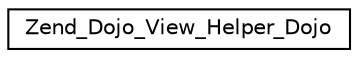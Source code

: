 digraph G
{
  edge [fontname="Helvetica",fontsize="10",labelfontname="Helvetica",labelfontsize="10"];
  node [fontname="Helvetica",fontsize="10",shape=record];
  rankdir="LR";
  Node1 [label="Zend_Dojo_View_Helper_Dojo",height=0.2,width=0.4,color="black", fillcolor="white", style="filled",URL="$class_zend___dojo___view___helper___dojo.html"];
}
